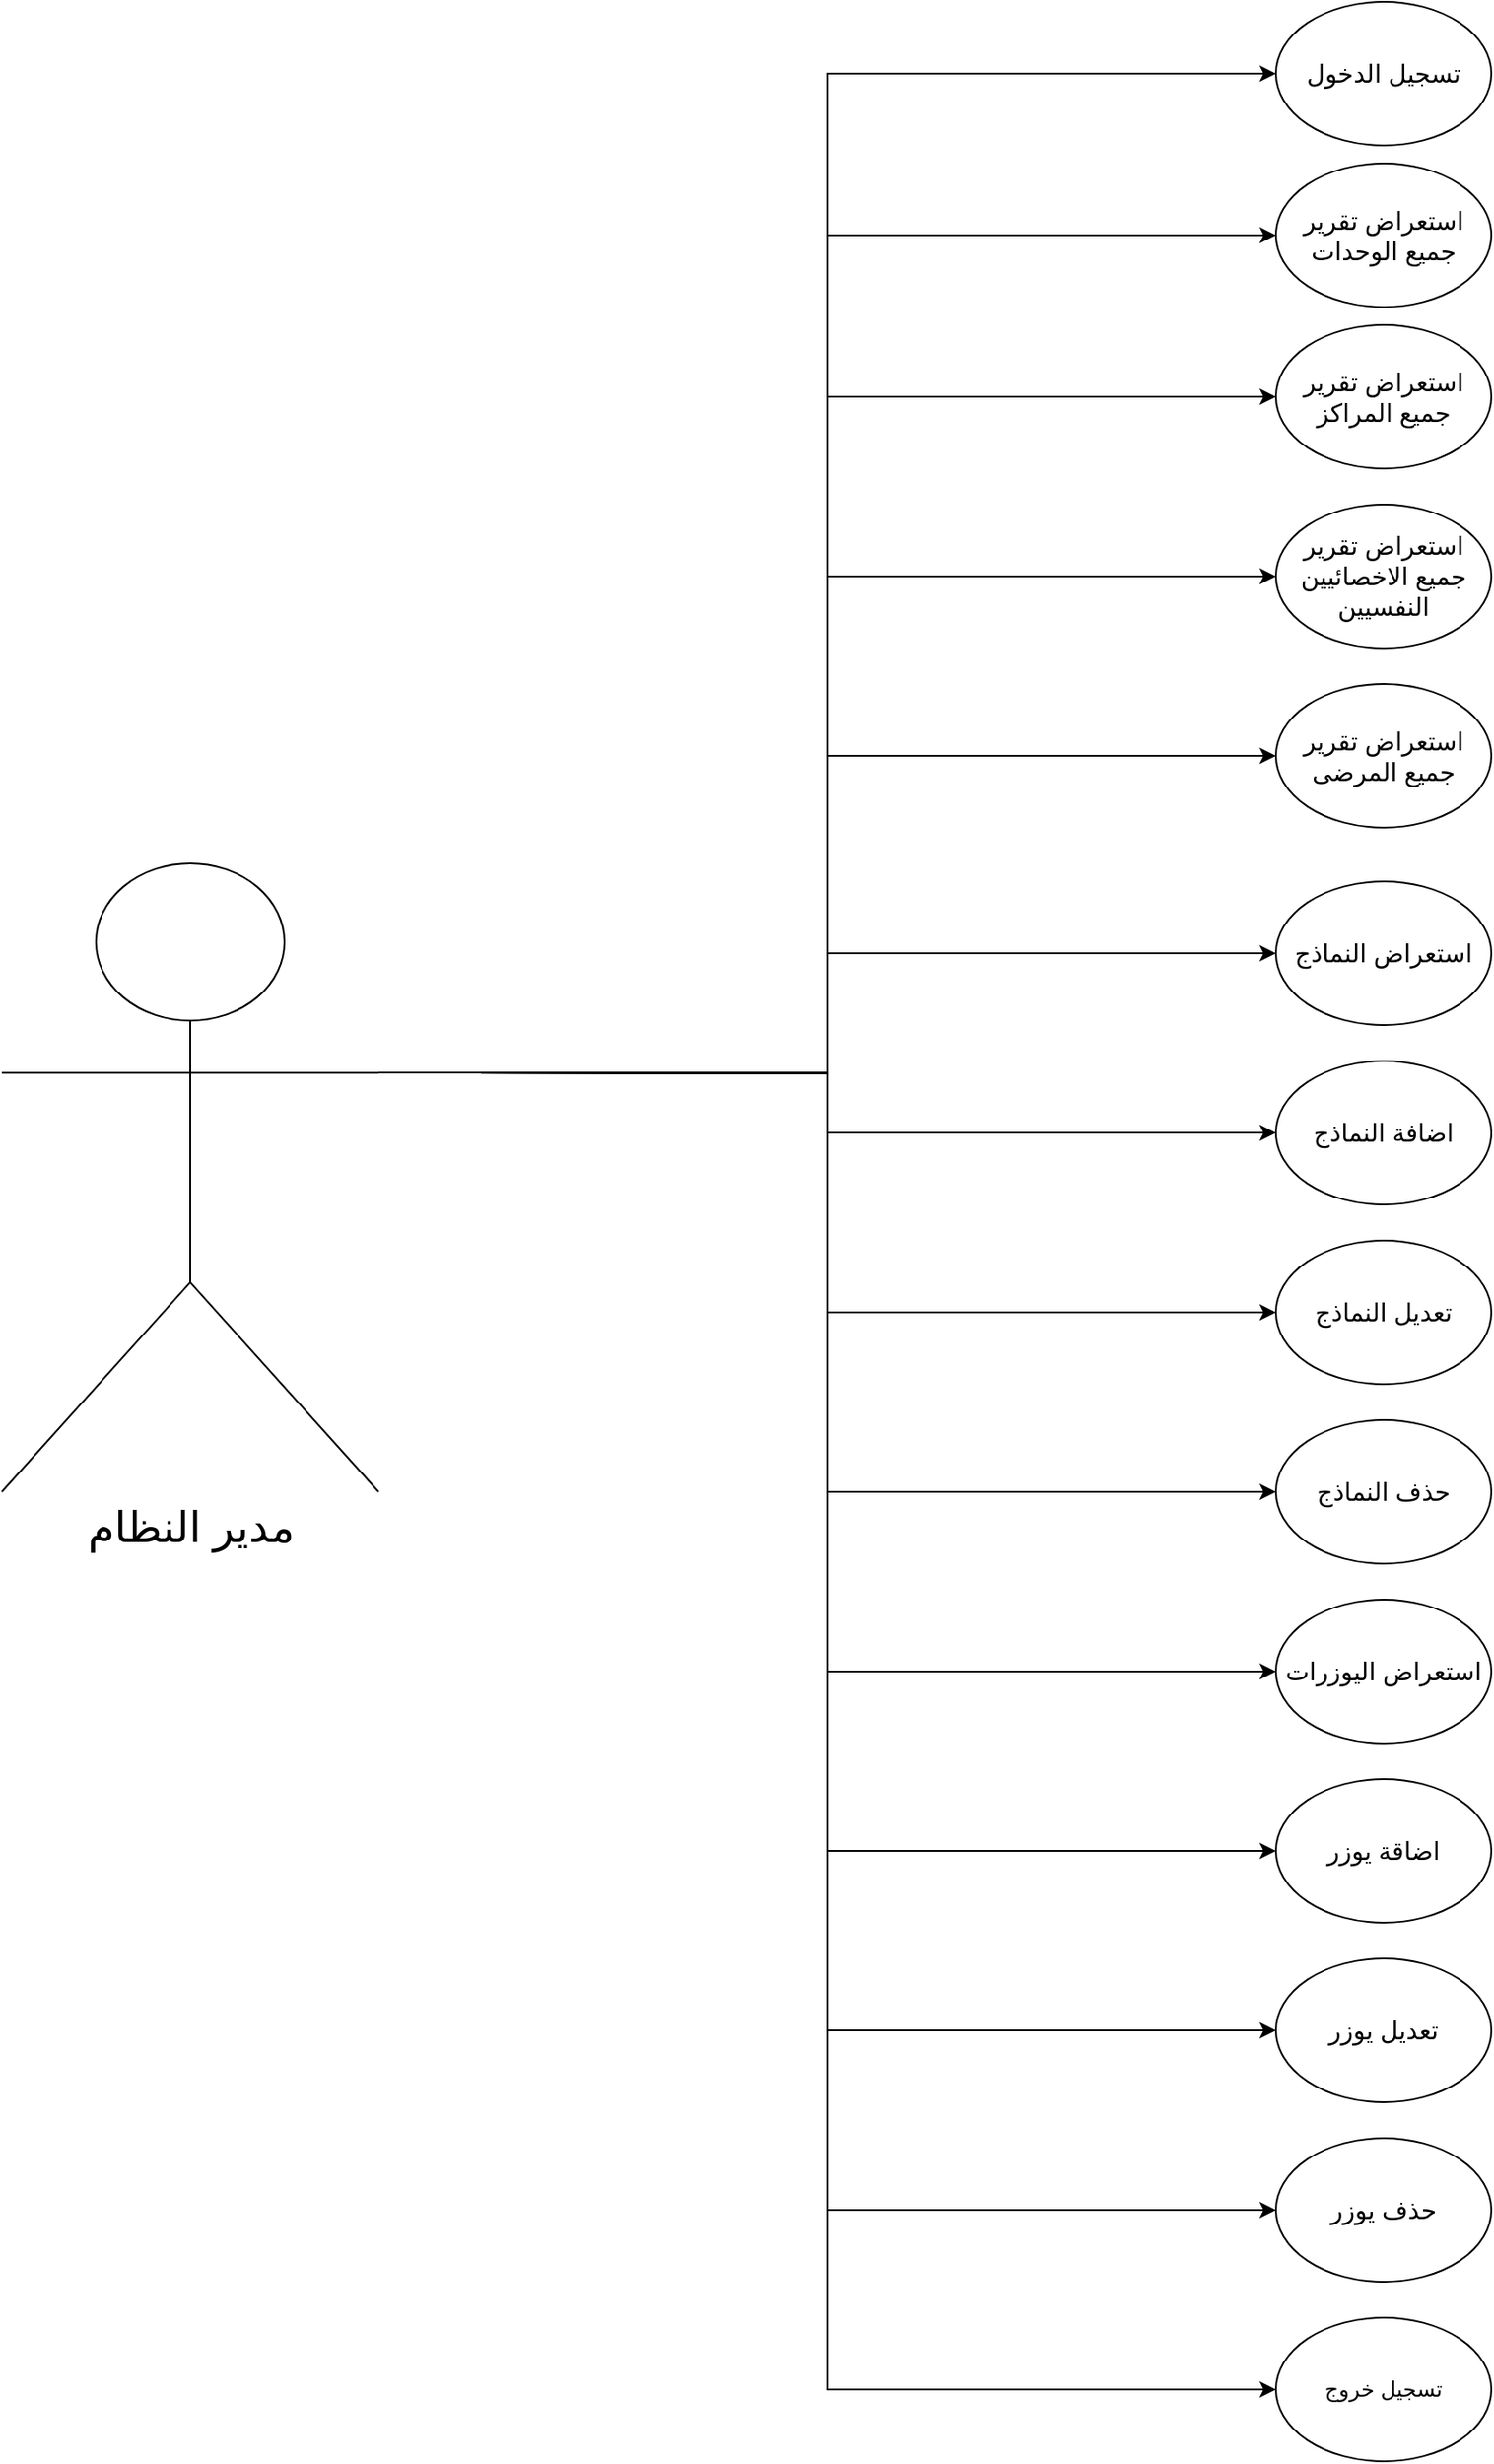 <mxfile version="26.0.10" pages="3">
  <diagram name="Page-1" id="OUctRxJHDN6w3XxD9zuv">
    <mxGraphModel dx="5460" dy="2386" grid="1" gridSize="10" guides="1" tooltips="1" connect="1" arrows="1" fold="1" page="1" pageScale="1" pageWidth="827" pageHeight="1169" math="0" shadow="0">
      <root>
        <mxCell id="0" />
        <mxCell id="1" parent="0" />
        <mxCell id="oPDwuZMkwI_oCJQBViEm-40" style="edgeStyle=orthogonalEdgeStyle;rounded=0;orthogonalLoop=1;jettySize=auto;html=1;exitX=1;exitY=0.333;exitDx=0;exitDy=0;exitPerimeter=0;entryX=0;entryY=0.5;entryDx=0;entryDy=0;" edge="1" parent="1" source="oPDwuZMkwI_oCJQBViEm-21" target="oPDwuZMkwI_oCJQBViEm-22">
          <mxGeometry relative="1" as="geometry" />
        </mxCell>
        <mxCell id="oPDwuZMkwI_oCJQBViEm-41" style="edgeStyle=orthogonalEdgeStyle;rounded=0;orthogonalLoop=1;jettySize=auto;html=1;exitX=1;exitY=0.333;exitDx=0;exitDy=0;exitPerimeter=0;entryX=0;entryY=0.5;entryDx=0;entryDy=0;" edge="1" parent="1" source="oPDwuZMkwI_oCJQBViEm-21" target="oPDwuZMkwI_oCJQBViEm-26">
          <mxGeometry relative="1" as="geometry" />
        </mxCell>
        <mxCell id="oPDwuZMkwI_oCJQBViEm-42" style="edgeStyle=orthogonalEdgeStyle;rounded=0;orthogonalLoop=1;jettySize=auto;html=1;exitX=1;exitY=0.333;exitDx=0;exitDy=0;exitPerimeter=0;entryX=0;entryY=0.5;entryDx=0;entryDy=0;" edge="1" parent="1" source="oPDwuZMkwI_oCJQBViEm-21" target="oPDwuZMkwI_oCJQBViEm-28">
          <mxGeometry relative="1" as="geometry" />
        </mxCell>
        <mxCell id="oPDwuZMkwI_oCJQBViEm-43" style="edgeStyle=orthogonalEdgeStyle;rounded=0;orthogonalLoop=1;jettySize=auto;html=1;exitX=1;exitY=0.333;exitDx=0;exitDy=0;exitPerimeter=0;entryX=0;entryY=0.5;entryDx=0;entryDy=0;" edge="1" parent="1" source="oPDwuZMkwI_oCJQBViEm-21" target="oPDwuZMkwI_oCJQBViEm-29">
          <mxGeometry relative="1" as="geometry" />
        </mxCell>
        <mxCell id="oPDwuZMkwI_oCJQBViEm-44" style="edgeStyle=orthogonalEdgeStyle;rounded=0;orthogonalLoop=1;jettySize=auto;html=1;exitX=1;exitY=0.333;exitDx=0;exitDy=0;exitPerimeter=0;entryX=0;entryY=0.5;entryDx=0;entryDy=0;" edge="1" parent="1" source="oPDwuZMkwI_oCJQBViEm-21" target="oPDwuZMkwI_oCJQBViEm-30">
          <mxGeometry relative="1" as="geometry" />
        </mxCell>
        <mxCell id="oPDwuZMkwI_oCJQBViEm-45" style="edgeStyle=orthogonalEdgeStyle;rounded=0;orthogonalLoop=1;jettySize=auto;html=1;exitX=1;exitY=0.333;exitDx=0;exitDy=0;exitPerimeter=0;entryX=0;entryY=0.5;entryDx=0;entryDy=0;" edge="1" parent="1" source="oPDwuZMkwI_oCJQBViEm-21" target="oPDwuZMkwI_oCJQBViEm-31">
          <mxGeometry relative="1" as="geometry" />
        </mxCell>
        <mxCell id="oPDwuZMkwI_oCJQBViEm-46" style="edgeStyle=orthogonalEdgeStyle;rounded=0;orthogonalLoop=1;jettySize=auto;html=1;exitX=1;exitY=0.333;exitDx=0;exitDy=0;exitPerimeter=0;entryX=0;entryY=0.5;entryDx=0;entryDy=0;" edge="1" parent="1" source="oPDwuZMkwI_oCJQBViEm-21" target="oPDwuZMkwI_oCJQBViEm-32">
          <mxGeometry relative="1" as="geometry" />
        </mxCell>
        <mxCell id="oPDwuZMkwI_oCJQBViEm-47" style="edgeStyle=orthogonalEdgeStyle;rounded=0;orthogonalLoop=1;jettySize=auto;html=1;exitX=1;exitY=0.333;exitDx=0;exitDy=0;exitPerimeter=0;entryX=0;entryY=0.5;entryDx=0;entryDy=0;" edge="1" parent="1" source="oPDwuZMkwI_oCJQBViEm-21" target="oPDwuZMkwI_oCJQBViEm-33">
          <mxGeometry relative="1" as="geometry" />
        </mxCell>
        <mxCell id="oPDwuZMkwI_oCJQBViEm-48" style="edgeStyle=orthogonalEdgeStyle;rounded=0;orthogonalLoop=1;jettySize=auto;html=1;exitX=1;exitY=0.333;exitDx=0;exitDy=0;exitPerimeter=0;entryX=0;entryY=0.5;entryDx=0;entryDy=0;" edge="1" parent="1" source="oPDwuZMkwI_oCJQBViEm-21" target="oPDwuZMkwI_oCJQBViEm-34">
          <mxGeometry relative="1" as="geometry" />
        </mxCell>
        <mxCell id="oPDwuZMkwI_oCJQBViEm-49" style="edgeStyle=orthogonalEdgeStyle;rounded=0;orthogonalLoop=1;jettySize=auto;html=1;exitX=1;exitY=0.333;exitDx=0;exitDy=0;exitPerimeter=0;entryX=0;entryY=0.5;entryDx=0;entryDy=0;" edge="1" parent="1" source="oPDwuZMkwI_oCJQBViEm-21" target="oPDwuZMkwI_oCJQBViEm-35">
          <mxGeometry relative="1" as="geometry" />
        </mxCell>
        <mxCell id="oPDwuZMkwI_oCJQBViEm-50" style="edgeStyle=orthogonalEdgeStyle;rounded=0;orthogonalLoop=1;jettySize=auto;html=1;exitX=1;exitY=0.333;exitDx=0;exitDy=0;exitPerimeter=0;entryX=0;entryY=0.5;entryDx=0;entryDy=0;" edge="1" parent="1" source="oPDwuZMkwI_oCJQBViEm-21" target="oPDwuZMkwI_oCJQBViEm-36">
          <mxGeometry relative="1" as="geometry" />
        </mxCell>
        <mxCell id="oPDwuZMkwI_oCJQBViEm-51" style="edgeStyle=orthogonalEdgeStyle;rounded=0;orthogonalLoop=1;jettySize=auto;html=1;exitX=1;exitY=0.333;exitDx=0;exitDy=0;exitPerimeter=0;entryX=0;entryY=0.5;entryDx=0;entryDy=0;" edge="1" parent="1" source="oPDwuZMkwI_oCJQBViEm-21" target="oPDwuZMkwI_oCJQBViEm-37">
          <mxGeometry relative="1" as="geometry" />
        </mxCell>
        <mxCell id="oPDwuZMkwI_oCJQBViEm-52" style="edgeStyle=orthogonalEdgeStyle;rounded=0;orthogonalLoop=1;jettySize=auto;html=1;exitX=1;exitY=0.333;exitDx=0;exitDy=0;exitPerimeter=0;entryX=0;entryY=0.5;entryDx=0;entryDy=0;" edge="1" parent="1" source="oPDwuZMkwI_oCJQBViEm-21" target="oPDwuZMkwI_oCJQBViEm-38">
          <mxGeometry relative="1" as="geometry" />
        </mxCell>
        <mxCell id="oPDwuZMkwI_oCJQBViEm-53" style="edgeStyle=orthogonalEdgeStyle;rounded=0;orthogonalLoop=1;jettySize=auto;html=1;exitX=1;exitY=0.333;exitDx=0;exitDy=0;exitPerimeter=0;entryX=0;entryY=0.5;entryDx=0;entryDy=0;" edge="1" parent="1" source="oPDwuZMkwI_oCJQBViEm-21" target="oPDwuZMkwI_oCJQBViEm-39">
          <mxGeometry relative="1" as="geometry" />
        </mxCell>
        <mxCell id="oPDwuZMkwI_oCJQBViEm-21" value="Actor" style="shape=umlActor;verticalLabelPosition=bottom;verticalAlign=top;html=1;outlineConnect=0;" vertex="1" parent="1">
          <mxGeometry x="-1170" y="-250" width="210" height="350" as="geometry" />
        </mxCell>
        <mxCell id="oPDwuZMkwI_oCJQBViEm-22" value="&lt;font style=&quot;font-size: 14px;&quot;&gt;تسجيل الدخول&lt;/font&gt;" style="ellipse;whiteSpace=wrap;html=1;" vertex="1" parent="1">
          <mxGeometry x="-460" y="-730" width="120" height="80" as="geometry" />
        </mxCell>
        <mxCell id="oPDwuZMkwI_oCJQBViEm-25" value="&lt;font style=&quot;font-size: 24px;&quot;&gt;مدير النظام&lt;/font&gt;" style="text;html=1;align=center;verticalAlign=middle;resizable=0;points=[];autosize=1;strokeColor=none;fillColor=#FFFFFF;" vertex="1" parent="1">
          <mxGeometry x="-1120" y="100" width="110" height="40" as="geometry" />
        </mxCell>
        <mxCell id="oPDwuZMkwI_oCJQBViEm-26" value="&lt;font style=&quot;font-size: 14px;&quot;&gt;استعراض تقرير جميع الوحدات&lt;/font&gt;" style="ellipse;whiteSpace=wrap;html=1;" vertex="1" parent="1">
          <mxGeometry x="-460" y="-640" width="120" height="80" as="geometry" />
        </mxCell>
        <mxCell id="oPDwuZMkwI_oCJQBViEm-28" value="&lt;font style=&quot;font-size: 14px;&quot;&gt;استعراض تقرير جميع المراكز&lt;/font&gt;" style="ellipse;whiteSpace=wrap;html=1;" vertex="1" parent="1">
          <mxGeometry x="-460" y="-550" width="120" height="80" as="geometry" />
        </mxCell>
        <mxCell id="oPDwuZMkwI_oCJQBViEm-29" value="&lt;font style=&quot;font-size: 14px;&quot;&gt;استعراض تقرير جميع الاخصائيين النفسيين&lt;/font&gt;" style="ellipse;whiteSpace=wrap;html=1;" vertex="1" parent="1">
          <mxGeometry x="-460" y="-450" width="120" height="80" as="geometry" />
        </mxCell>
        <mxCell id="oPDwuZMkwI_oCJQBViEm-30" value="&lt;font style=&quot;font-size: 14px;&quot;&gt;استعراض تقرير جميع المرضى&lt;/font&gt;" style="ellipse;whiteSpace=wrap;html=1;" vertex="1" parent="1">
          <mxGeometry x="-460" y="-350" width="120" height="80" as="geometry" />
        </mxCell>
        <mxCell id="oPDwuZMkwI_oCJQBViEm-31" value="&lt;font style=&quot;font-size: 14px;&quot;&gt;استعراض النماذج&lt;/font&gt;" style="ellipse;whiteSpace=wrap;html=1;" vertex="1" parent="1">
          <mxGeometry x="-460" y="-240" width="120" height="80" as="geometry" />
        </mxCell>
        <mxCell id="oPDwuZMkwI_oCJQBViEm-32" value="&lt;font style=&quot;font-size: 14px;&quot;&gt;اضافة النماذج&lt;/font&gt;" style="ellipse;whiteSpace=wrap;html=1;" vertex="1" parent="1">
          <mxGeometry x="-460" y="-140" width="120" height="80" as="geometry" />
        </mxCell>
        <mxCell id="oPDwuZMkwI_oCJQBViEm-33" value="&lt;font style=&quot;font-size: 14px;&quot;&gt;تعديل النماذج&lt;/font&gt;" style="ellipse;whiteSpace=wrap;html=1;" vertex="1" parent="1">
          <mxGeometry x="-460" y="-40" width="120" height="80" as="geometry" />
        </mxCell>
        <mxCell id="oPDwuZMkwI_oCJQBViEm-34" value="&lt;font style=&quot;font-size: 14px;&quot;&gt;حذف النماذج&lt;/font&gt;" style="ellipse;whiteSpace=wrap;html=1;" vertex="1" parent="1">
          <mxGeometry x="-460" y="60" width="120" height="80" as="geometry" />
        </mxCell>
        <mxCell id="oPDwuZMkwI_oCJQBViEm-35" value="&lt;font style=&quot;font-size: 14px;&quot;&gt;استعراض اليوزرات&lt;/font&gt;" style="ellipse;whiteSpace=wrap;html=1;" vertex="1" parent="1">
          <mxGeometry x="-460" y="160" width="120" height="80" as="geometry" />
        </mxCell>
        <mxCell id="oPDwuZMkwI_oCJQBViEm-36" value="&lt;font style=&quot;font-size: 14px;&quot;&gt;اضاقة يوزر&lt;/font&gt;" style="ellipse;whiteSpace=wrap;html=1;" vertex="1" parent="1">
          <mxGeometry x="-460" y="260" width="120" height="80" as="geometry" />
        </mxCell>
        <mxCell id="oPDwuZMkwI_oCJQBViEm-37" value="&lt;font style=&quot;font-size: 14px;&quot;&gt;تعديل يوزر&lt;/font&gt;" style="ellipse;whiteSpace=wrap;html=1;" vertex="1" parent="1">
          <mxGeometry x="-460" y="360" width="120" height="80" as="geometry" />
        </mxCell>
        <mxCell id="oPDwuZMkwI_oCJQBViEm-38" value="&lt;font style=&quot;font-size: 14px;&quot;&gt;حذف يوزر&lt;/font&gt;" style="ellipse;whiteSpace=wrap;html=1;" vertex="1" parent="1">
          <mxGeometry x="-460" y="460" width="120" height="80" as="geometry" />
        </mxCell>
        <mxCell id="oPDwuZMkwI_oCJQBViEm-39" value="تسجيل خروج" style="ellipse;whiteSpace=wrap;html=1;" vertex="1" parent="1">
          <mxGeometry x="-460" y="560" width="120" height="80" as="geometry" />
        </mxCell>
      </root>
    </mxGraphModel>
  </diagram>
  <diagram id="MBWFWYNqFwtF8VGEOTEz" name="Page-2">
    <mxGraphModel dx="4318" dy="2089" grid="1" gridSize="10" guides="1" tooltips="1" connect="1" arrows="1" fold="1" page="1" pageScale="1" pageWidth="827" pageHeight="1169" math="0" shadow="0">
      <root>
        <mxCell id="0" />
        <mxCell id="1" parent="0" />
        <mxCell id="5Z4CCIoi17SoNqhFQ_BP-1" style="edgeStyle=orthogonalEdgeStyle;rounded=0;orthogonalLoop=1;jettySize=auto;html=1;exitX=1;exitY=0.333;exitDx=0;exitDy=0;exitPerimeter=0;entryX=0;entryY=0.5;entryDx=0;entryDy=0;" edge="1" parent="1" source="5Z4CCIoi17SoNqhFQ_BP-15" target="5Z4CCIoi17SoNqhFQ_BP-16">
          <mxGeometry relative="1" as="geometry" />
        </mxCell>
        <mxCell id="5Z4CCIoi17SoNqhFQ_BP-2" style="edgeStyle=orthogonalEdgeStyle;rounded=0;orthogonalLoop=1;jettySize=auto;html=1;exitX=1;exitY=0.333;exitDx=0;exitDy=0;exitPerimeter=0;entryX=0;entryY=0.5;entryDx=0;entryDy=0;" edge="1" parent="1" source="5Z4CCIoi17SoNqhFQ_BP-15" target="5Z4CCIoi17SoNqhFQ_BP-18">
          <mxGeometry relative="1" as="geometry" />
        </mxCell>
        <mxCell id="5Z4CCIoi17SoNqhFQ_BP-3" style="edgeStyle=orthogonalEdgeStyle;rounded=0;orthogonalLoop=1;jettySize=auto;html=1;exitX=1;exitY=0.333;exitDx=0;exitDy=0;exitPerimeter=0;entryX=0;entryY=0.5;entryDx=0;entryDy=0;" edge="1" parent="1" source="5Z4CCIoi17SoNqhFQ_BP-15" target="5Z4CCIoi17SoNqhFQ_BP-19">
          <mxGeometry relative="1" as="geometry" />
        </mxCell>
        <mxCell id="5Z4CCIoi17SoNqhFQ_BP-4" style="edgeStyle=orthogonalEdgeStyle;rounded=0;orthogonalLoop=1;jettySize=auto;html=1;exitX=1;exitY=0.333;exitDx=0;exitDy=0;exitPerimeter=0;entryX=0;entryY=0.5;entryDx=0;entryDy=0;" edge="1" parent="1" source="5Z4CCIoi17SoNqhFQ_BP-15" target="5Z4CCIoi17SoNqhFQ_BP-20">
          <mxGeometry relative="1" as="geometry" />
        </mxCell>
        <mxCell id="5Z4CCIoi17SoNqhFQ_BP-5" style="edgeStyle=orthogonalEdgeStyle;rounded=0;orthogonalLoop=1;jettySize=auto;html=1;exitX=1;exitY=0.333;exitDx=0;exitDy=0;exitPerimeter=0;entryX=0;entryY=0.5;entryDx=0;entryDy=0;" edge="1" parent="1" source="5Z4CCIoi17SoNqhFQ_BP-15" target="5Z4CCIoi17SoNqhFQ_BP-21">
          <mxGeometry relative="1" as="geometry" />
        </mxCell>
        <mxCell id="5Z4CCIoi17SoNqhFQ_BP-6" style="edgeStyle=orthogonalEdgeStyle;rounded=0;orthogonalLoop=1;jettySize=auto;html=1;exitX=1;exitY=0.333;exitDx=0;exitDy=0;exitPerimeter=0;entryX=0;entryY=0.5;entryDx=0;entryDy=0;" edge="1" parent="1" source="5Z4CCIoi17SoNqhFQ_BP-15" target="5Z4CCIoi17SoNqhFQ_BP-22">
          <mxGeometry relative="1" as="geometry" />
        </mxCell>
        <mxCell id="5Z4CCIoi17SoNqhFQ_BP-14" style="edgeStyle=orthogonalEdgeStyle;rounded=0;orthogonalLoop=1;jettySize=auto;html=1;exitX=1;exitY=0.333;exitDx=0;exitDy=0;exitPerimeter=0;entryX=0;entryY=0.5;entryDx=0;entryDy=0;" edge="1" parent="1" source="5Z4CCIoi17SoNqhFQ_BP-15" target="5Z4CCIoi17SoNqhFQ_BP-30">
          <mxGeometry relative="1" as="geometry" />
        </mxCell>
        <mxCell id="5Z4CCIoi17SoNqhFQ_BP-15" value="Actor" style="shape=umlActor;verticalLabelPosition=bottom;verticalAlign=top;html=1;outlineConnect=0;" vertex="1" parent="1">
          <mxGeometry x="-1170" y="-250" width="210" height="350" as="geometry" />
        </mxCell>
        <mxCell id="5Z4CCIoi17SoNqhFQ_BP-16" value="&lt;font style=&quot;font-size: 14px;&quot;&gt;تسجيل الدخول&lt;/font&gt;" style="ellipse;whiteSpace=wrap;html=1;" vertex="1" parent="1">
          <mxGeometry x="-460" y="-550" width="120" height="80" as="geometry" />
        </mxCell>
        <mxCell id="5Z4CCIoi17SoNqhFQ_BP-17" value="&lt;font style=&quot;font-size: 24px;&quot;&gt;مدير الوحدة&lt;/font&gt;" style="text;html=1;align=center;verticalAlign=middle;resizable=0;points=[];autosize=1;strokeColor=none;fillColor=#FFFFFF;" vertex="1" parent="1">
          <mxGeometry x="-1120" y="100" width="110" height="40" as="geometry" />
        </mxCell>
        <mxCell id="5Z4CCIoi17SoNqhFQ_BP-18" value="&lt;font style=&quot;font-size: 14px;&quot;&gt;استعراض تقرير جميع موظفين الوحدة&lt;/font&gt;" style="ellipse;whiteSpace=wrap;html=1;" vertex="1" parent="1">
          <mxGeometry x="-460" y="-460" width="120" height="80" as="geometry" />
        </mxCell>
        <mxCell id="5Z4CCIoi17SoNqhFQ_BP-19" value="&lt;font style=&quot;font-size: 14px;&quot;&gt;استعراض تقرير جميع مرضى الوحدة&lt;/font&gt;" style="ellipse;whiteSpace=wrap;html=1;" vertex="1" parent="1">
          <mxGeometry x="-460" y="-370" width="120" height="80" as="geometry" />
        </mxCell>
        <mxCell id="5Z4CCIoi17SoNqhFQ_BP-20" value="&lt;span style=&quot;font-size: 14px;&quot;&gt;استعراض تقرير جميع المرضى المنتهيين&lt;/span&gt;" style="ellipse;whiteSpace=wrap;html=1;" vertex="1" parent="1">
          <mxGeometry x="-460" y="-280" width="120" height="80" as="geometry" />
        </mxCell>
        <mxCell id="5Z4CCIoi17SoNqhFQ_BP-21" value="&lt;span style=&quot;font-size: 14px;&quot;&gt;استعراض تقرير جميع المرضى الغير منتهين&lt;/span&gt;" style="ellipse;whiteSpace=wrap;html=1;" vertex="1" parent="1">
          <mxGeometry x="-460" y="-180" width="120" height="80" as="geometry" />
        </mxCell>
        <mxCell id="5Z4CCIoi17SoNqhFQ_BP-22" value="&lt;span style=&quot;font-size: 14px;&quot;&gt;طلب تحويل الموظفين الى العلاج&lt;/span&gt;" style="ellipse;whiteSpace=wrap;html=1;" vertex="1" parent="1">
          <mxGeometry x="-450" y="-80" width="120" height="80" as="geometry" />
        </mxCell>
        <mxCell id="5Z4CCIoi17SoNqhFQ_BP-30" value="تسجيل خروج" style="ellipse;whiteSpace=wrap;html=1;" vertex="1" parent="1">
          <mxGeometry x="-450" y="20" width="120" height="80" as="geometry" />
        </mxCell>
      </root>
    </mxGraphModel>
  </diagram>
  <diagram id="STyADIbXMkfI0K5NTqui" name="Page-3">
    <mxGraphModel dx="4614" dy="2191" grid="1" gridSize="10" guides="1" tooltips="1" connect="1" arrows="1" fold="1" page="1" pageScale="1" pageWidth="827" pageHeight="1169" math="0" shadow="0">
      <root>
        <mxCell id="0" />
        <mxCell id="1" parent="0" />
        <mxCell id="D9eGrzDGhqyK26ywPTZV-1" style="edgeStyle=orthogonalEdgeStyle;rounded=0;orthogonalLoop=1;jettySize=auto;html=1;exitX=1;exitY=0.333;exitDx=0;exitDy=0;exitPerimeter=0;entryX=0;entryY=0.5;entryDx=0;entryDy=0;" edge="1" parent="1" source="D9eGrzDGhqyK26ywPTZV-15" target="D9eGrzDGhqyK26ywPTZV-16">
          <mxGeometry relative="1" as="geometry" />
        </mxCell>
        <mxCell id="D9eGrzDGhqyK26ywPTZV-2" style="edgeStyle=orthogonalEdgeStyle;rounded=0;orthogonalLoop=1;jettySize=auto;html=1;exitX=1;exitY=0.333;exitDx=0;exitDy=0;exitPerimeter=0;entryX=0;entryY=0.5;entryDx=0;entryDy=0;" edge="1" parent="1" source="D9eGrzDGhqyK26ywPTZV-15" target="D9eGrzDGhqyK26ywPTZV-18">
          <mxGeometry relative="1" as="geometry" />
        </mxCell>
        <mxCell id="D9eGrzDGhqyK26ywPTZV-3" style="edgeStyle=orthogonalEdgeStyle;rounded=0;orthogonalLoop=1;jettySize=auto;html=1;exitX=1;exitY=0.333;exitDx=0;exitDy=0;exitPerimeter=0;entryX=0;entryY=0.5;entryDx=0;entryDy=0;" edge="1" parent="1" source="D9eGrzDGhqyK26ywPTZV-15" target="D9eGrzDGhqyK26ywPTZV-19">
          <mxGeometry relative="1" as="geometry" />
        </mxCell>
        <mxCell id="D9eGrzDGhqyK26ywPTZV-4" style="edgeStyle=orthogonalEdgeStyle;rounded=0;orthogonalLoop=1;jettySize=auto;html=1;exitX=1;exitY=0.333;exitDx=0;exitDy=0;exitPerimeter=0;entryX=0;entryY=0.5;entryDx=0;entryDy=0;" edge="1" parent="1" source="D9eGrzDGhqyK26ywPTZV-15" target="D9eGrzDGhqyK26ywPTZV-20">
          <mxGeometry relative="1" as="geometry" />
        </mxCell>
        <mxCell id="D9eGrzDGhqyK26ywPTZV-5" style="edgeStyle=orthogonalEdgeStyle;rounded=0;orthogonalLoop=1;jettySize=auto;html=1;exitX=1;exitY=0.333;exitDx=0;exitDy=0;exitPerimeter=0;entryX=0;entryY=0.5;entryDx=0;entryDy=0;" edge="1" parent="1" source="D9eGrzDGhqyK26ywPTZV-15" target="D9eGrzDGhqyK26ywPTZV-21">
          <mxGeometry relative="1" as="geometry" />
        </mxCell>
        <mxCell id="D9eGrzDGhqyK26ywPTZV-6" style="edgeStyle=orthogonalEdgeStyle;rounded=0;orthogonalLoop=1;jettySize=auto;html=1;exitX=1;exitY=0.333;exitDx=0;exitDy=0;exitPerimeter=0;entryX=0;entryY=0.5;entryDx=0;entryDy=0;" edge="1" parent="1" source="D9eGrzDGhqyK26ywPTZV-15" target="D9eGrzDGhqyK26ywPTZV-22">
          <mxGeometry relative="1" as="geometry" />
        </mxCell>
        <mxCell id="D9eGrzDGhqyK26ywPTZV-7" style="edgeStyle=orthogonalEdgeStyle;rounded=0;orthogonalLoop=1;jettySize=auto;html=1;exitX=1;exitY=0.333;exitDx=0;exitDy=0;exitPerimeter=0;entryX=0;entryY=0.5;entryDx=0;entryDy=0;" edge="1" parent="1" source="D9eGrzDGhqyK26ywPTZV-15" target="D9eGrzDGhqyK26ywPTZV-23">
          <mxGeometry relative="1" as="geometry" />
        </mxCell>
        <mxCell id="D9eGrzDGhqyK26ywPTZV-8" style="edgeStyle=orthogonalEdgeStyle;rounded=0;orthogonalLoop=1;jettySize=auto;html=1;exitX=1;exitY=0.333;exitDx=0;exitDy=0;exitPerimeter=0;entryX=0;entryY=0.5;entryDx=0;entryDy=0;" edge="1" parent="1" source="D9eGrzDGhqyK26ywPTZV-15" target="D9eGrzDGhqyK26ywPTZV-24">
          <mxGeometry relative="1" as="geometry" />
        </mxCell>
        <mxCell id="D9eGrzDGhqyK26ywPTZV-9" style="edgeStyle=orthogonalEdgeStyle;rounded=0;orthogonalLoop=1;jettySize=auto;html=1;exitX=1;exitY=0.333;exitDx=0;exitDy=0;exitPerimeter=0;entryX=0;entryY=0.5;entryDx=0;entryDy=0;" edge="1" parent="1" source="D9eGrzDGhqyK26ywPTZV-15" target="D9eGrzDGhqyK26ywPTZV-25">
          <mxGeometry relative="1" as="geometry" />
        </mxCell>
        <mxCell id="D9eGrzDGhqyK26ywPTZV-10" style="edgeStyle=orthogonalEdgeStyle;rounded=0;orthogonalLoop=1;jettySize=auto;html=1;exitX=1;exitY=0.333;exitDx=0;exitDy=0;exitPerimeter=0;entryX=0;entryY=0.5;entryDx=0;entryDy=0;" edge="1" parent="1" source="D9eGrzDGhqyK26ywPTZV-15" target="D9eGrzDGhqyK26ywPTZV-26">
          <mxGeometry relative="1" as="geometry" />
        </mxCell>
        <mxCell id="D9eGrzDGhqyK26ywPTZV-11" style="edgeStyle=orthogonalEdgeStyle;rounded=0;orthogonalLoop=1;jettySize=auto;html=1;exitX=1;exitY=0.333;exitDx=0;exitDy=0;exitPerimeter=0;entryX=0;entryY=0.5;entryDx=0;entryDy=0;" edge="1" parent="1" source="D9eGrzDGhqyK26ywPTZV-15" target="D9eGrzDGhqyK26ywPTZV-27">
          <mxGeometry relative="1" as="geometry" />
        </mxCell>
        <mxCell id="D9eGrzDGhqyK26ywPTZV-12" style="edgeStyle=orthogonalEdgeStyle;rounded=0;orthogonalLoop=1;jettySize=auto;html=1;exitX=1;exitY=0.333;exitDx=0;exitDy=0;exitPerimeter=0;entryX=0;entryY=0.5;entryDx=0;entryDy=0;" edge="1" parent="1" source="D9eGrzDGhqyK26ywPTZV-15" target="D9eGrzDGhqyK26ywPTZV-28">
          <mxGeometry relative="1" as="geometry" />
        </mxCell>
        <mxCell id="D9eGrzDGhqyK26ywPTZV-14" style="edgeStyle=orthogonalEdgeStyle;rounded=0;orthogonalLoop=1;jettySize=auto;html=1;exitX=1;exitY=0.333;exitDx=0;exitDy=0;exitPerimeter=0;entryX=0;entryY=0.5;entryDx=0;entryDy=0;" edge="1" parent="1" source="D9eGrzDGhqyK26ywPTZV-15" target="D9eGrzDGhqyK26ywPTZV-30">
          <mxGeometry relative="1" as="geometry" />
        </mxCell>
        <mxCell id="D9eGrzDGhqyK26ywPTZV-15" value="Actor" style="shape=umlActor;verticalLabelPosition=bottom;verticalAlign=top;html=1;outlineConnect=0;" vertex="1" parent="1">
          <mxGeometry x="-1170" y="-250" width="210" height="350" as="geometry" />
        </mxCell>
        <mxCell id="D9eGrzDGhqyK26ywPTZV-16" value="&lt;font style=&quot;font-size: 14px;&quot;&gt;تسجيل الدخول&lt;/font&gt;" style="ellipse;whiteSpace=wrap;html=1;" vertex="1" parent="1">
          <mxGeometry x="-460" y="-730" width="120" height="80" as="geometry" />
        </mxCell>
        <mxCell id="D9eGrzDGhqyK26ywPTZV-17" value="&lt;font style=&quot;font-size: 24px;&quot;&gt;مدير المركز&lt;/font&gt;" style="text;html=1;align=center;verticalAlign=middle;resizable=0;points=[];autosize=1;strokeColor=none;fillColor=#FFFFFF;" vertex="1" parent="1">
          <mxGeometry x="-1125" y="100" width="120" height="40" as="geometry" />
        </mxCell>
        <mxCell id="D9eGrzDGhqyK26ywPTZV-18" value="&lt;font style=&quot;font-size: 14px;&quot;&gt;استعراض تقرير جميع المرضى للمركز&lt;/font&gt;" style="ellipse;whiteSpace=wrap;html=1;" vertex="1" parent="1">
          <mxGeometry x="-460" y="-640" width="120" height="80" as="geometry" />
        </mxCell>
        <mxCell id="D9eGrzDGhqyK26ywPTZV-19" value="&lt;font style=&quot;font-size: 14px;&quot;&gt;استعراض تقرير المرضى المنتهين&lt;/font&gt;" style="ellipse;whiteSpace=wrap;html=1;" vertex="1" parent="1">
          <mxGeometry x="-460" y="-550" width="120" height="80" as="geometry" />
        </mxCell>
        <mxCell id="D9eGrzDGhqyK26ywPTZV-20" value="&lt;span style=&quot;font-size: 14px;&quot;&gt;استعراض تقرير المرضى المنتهين&lt;/span&gt;" style="ellipse;whiteSpace=wrap;html=1;" vertex="1" parent="1">
          <mxGeometry x="-460" y="-450" width="120" height="80" as="geometry" />
        </mxCell>
        <mxCell id="D9eGrzDGhqyK26ywPTZV-21" value="&lt;font style=&quot;font-size: 14px;&quot;&gt;استعراض ملف المرضى&amp;nbsp;&lt;/font&gt;" style="ellipse;whiteSpace=wrap;html=1;" vertex="1" parent="1">
          <mxGeometry x="-460" y="-350" width="120" height="80" as="geometry" />
        </mxCell>
        <mxCell id="D9eGrzDGhqyK26ywPTZV-22" value="&lt;font style=&quot;font-size: 14px;&quot;&gt;استعراض الاخصائيين النفسيين&lt;/font&gt;" style="ellipse;whiteSpace=wrap;html=1;" vertex="1" parent="1">
          <mxGeometry x="-460" y="-240" width="120" height="80" as="geometry" />
        </mxCell>
        <mxCell id="D9eGrzDGhqyK26ywPTZV-23" value="&lt;font style=&quot;font-size: 14px;&quot;&gt;تسجيل اخصائي نفسي&lt;/font&gt;" style="ellipse;whiteSpace=wrap;html=1;" vertex="1" parent="1">
          <mxGeometry x="-460" y="-140" width="120" height="80" as="geometry" />
        </mxCell>
        <mxCell id="D9eGrzDGhqyK26ywPTZV-24" value="&lt;span style=&quot;font-size: 14px;&quot;&gt;تعديل اخصائي نفسي&lt;/span&gt;" style="ellipse;whiteSpace=wrap;html=1;" vertex="1" parent="1">
          <mxGeometry x="-460" y="-40" width="120" height="80" as="geometry" />
        </mxCell>
        <mxCell id="D9eGrzDGhqyK26ywPTZV-25" value="&lt;span style=&quot;font-size: 14px;&quot;&gt;حذف اخصائي نفسي&lt;/span&gt;" style="ellipse;whiteSpace=wrap;html=1;" vertex="1" parent="1">
          <mxGeometry x="-460" y="60" width="120" height="80" as="geometry" />
        </mxCell>
        <mxCell id="D9eGrzDGhqyK26ywPTZV-26" value="&lt;font style=&quot;font-size: 14px;&quot;&gt;استعراض الطلبات المحولة&lt;/font&gt;" style="ellipse;whiteSpace=wrap;html=1;" vertex="1" parent="1">
          <mxGeometry x="-460" y="160" width="120" height="80" as="geometry" />
        </mxCell>
        <mxCell id="D9eGrzDGhqyK26ywPTZV-27" value="&lt;font style=&quot;font-size: 14px;&quot;&gt;رفض الطلب لمحول&lt;/font&gt;" style="ellipse;whiteSpace=wrap;html=1;" vertex="1" parent="1">
          <mxGeometry x="-460" y="260" width="120" height="80" as="geometry" />
        </mxCell>
        <mxCell id="D9eGrzDGhqyK26ywPTZV-28" value="&lt;font style=&quot;font-size: 14px;&quot;&gt;تحويل الطلب للاخصائي النفسي&lt;/font&gt;" style="ellipse;whiteSpace=wrap;html=1;" vertex="1" parent="1">
          <mxGeometry x="-460" y="360" width="120" height="80" as="geometry" />
        </mxCell>
        <mxCell id="D9eGrzDGhqyK26ywPTZV-30" value="تسجيل خروج" style="ellipse;whiteSpace=wrap;html=1;" vertex="1" parent="1">
          <mxGeometry x="-460" y="460" width="120" height="80" as="geometry" />
        </mxCell>
      </root>
    </mxGraphModel>
  </diagram>
</mxfile>
